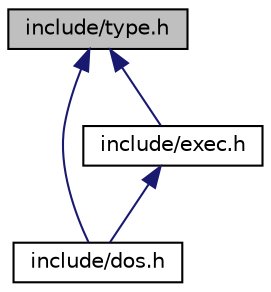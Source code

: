 digraph "include/type.h"
{
  edge [fontname="Helvetica",fontsize="10",labelfontname="Helvetica",labelfontsize="10"];
  node [fontname="Helvetica",fontsize="10",shape=record];
  Node1 [label="include/type.h",height=0.2,width=0.4,color="black", fillcolor="grey75", style="filled", fontcolor="black"];
  Node1 -> Node2 [dir="back",color="midnightblue",fontsize="10",style="solid",fontname="Helvetica"];
  Node2 [label="include/dos.h",height=0.2,width=0.4,color="black", fillcolor="white", style="filled",URL="$dos_8h.html"];
  Node1 -> Node3 [dir="back",color="midnightblue",fontsize="10",style="solid",fontname="Helvetica"];
  Node3 [label="include/exec.h",height=0.2,width=0.4,color="black", fillcolor="white", style="filled",URL="$exec_8h.html"];
  Node3 -> Node2 [dir="back",color="midnightblue",fontsize="10",style="solid",fontname="Helvetica"];
}

